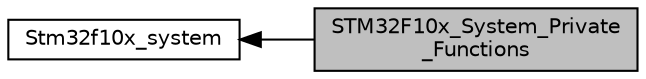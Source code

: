 digraph "STM32F10x_System_Private_Functions"
{
  edge [fontname="Helvetica",fontsize="10",labelfontname="Helvetica",labelfontsize="10"];
  node [fontname="Helvetica",fontsize="10",shape=box];
  rankdir=LR;
  Node1 [label="STM32F10x_System_Private\l_Functions",height=0.2,width=0.4,color="black", fillcolor="grey75", style="filled", fontcolor="black",tooltip=" "];
  Node2 [label="Stm32f10x_system",height=0.2,width=0.4,color="black", fillcolor="white", style="filled",URL="$group__stm32f10x__system.html",tooltip=" "];
  Node2->Node1 [shape=plaintext, dir="back", style="solid"];
}
